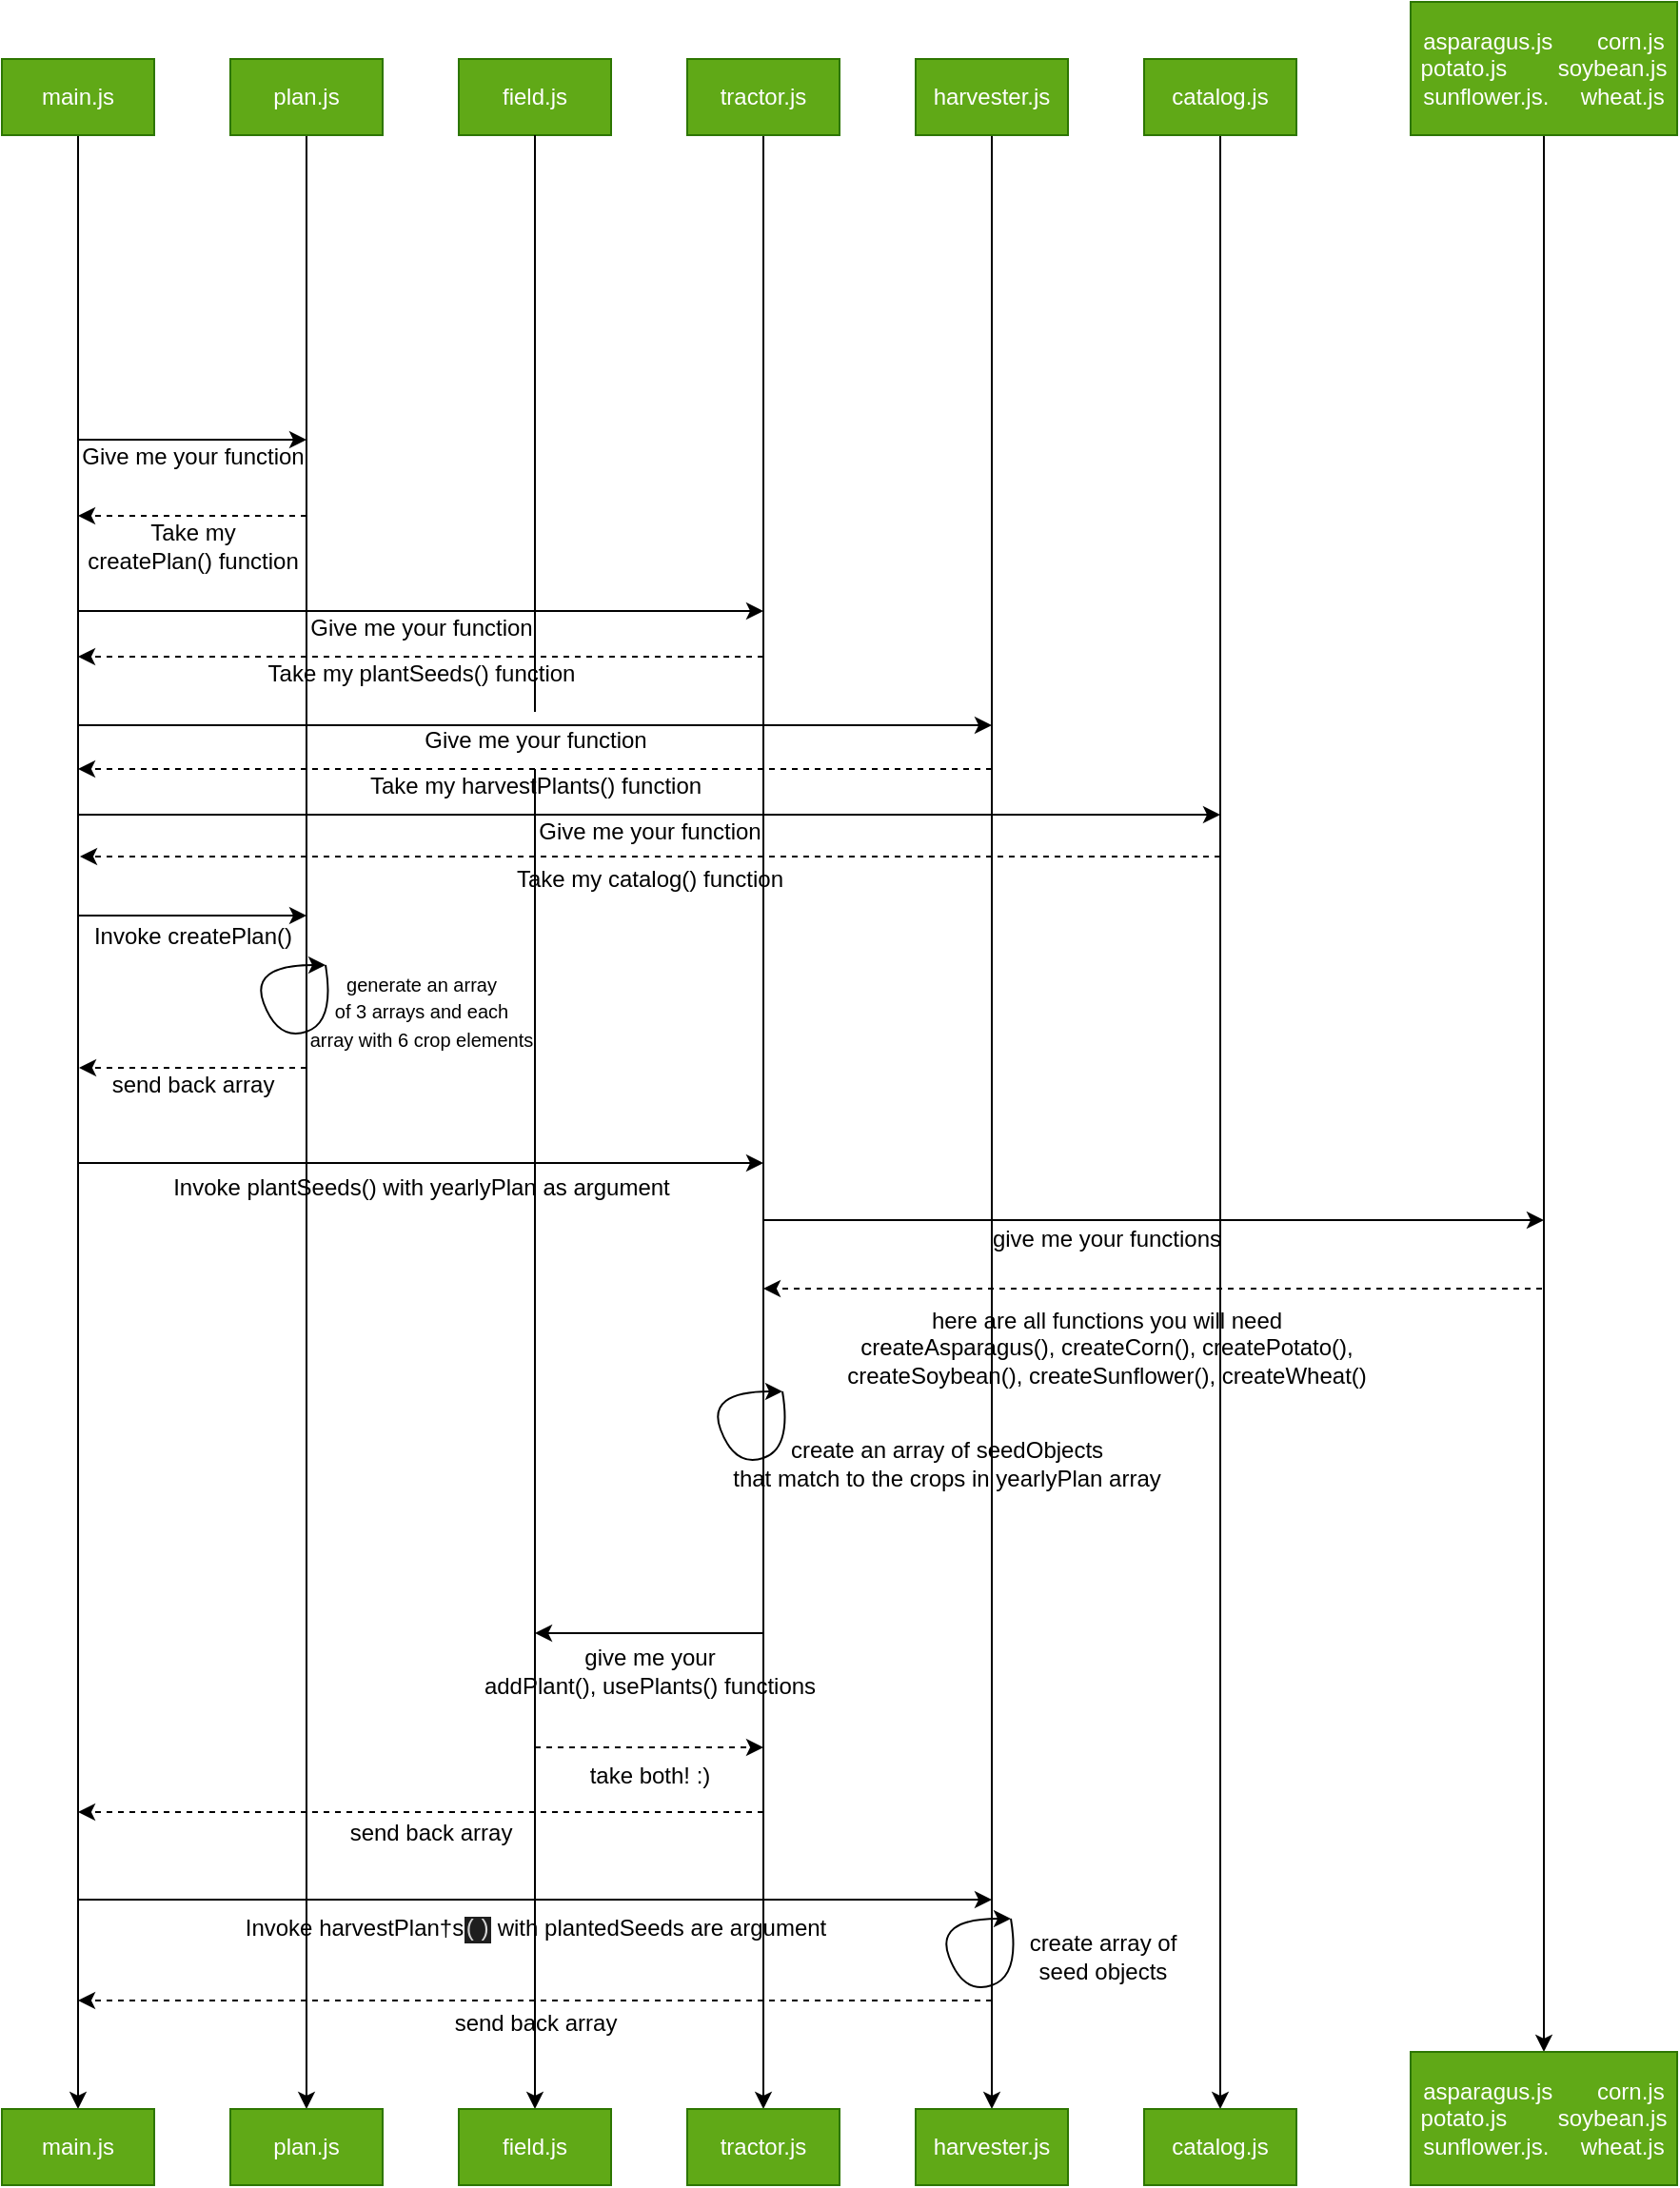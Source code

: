 <mxfile>
    <diagram id="4XpacVrGq-u6J_SQIRO2" name="Page-1">
        <mxGraphModel dx="1669" dy="1332" grid="1" gridSize="10" guides="1" tooltips="1" connect="1" arrows="1" fold="1" page="0" pageScale="1" pageWidth="850" pageHeight="1400" math="0" shadow="0">
            <root>
                <mxCell id="0"/>
                <mxCell id="1" parent="0"/>
                <mxCell id="31" style="edgeStyle=none;html=1;entryX=0.5;entryY=0;entryDx=0;entryDy=0;fontSize=12;" parent="1" source="7" target="22" edge="1">
                    <mxGeometry relative="1" as="geometry">
                        <Array as="points">
                            <mxPoint x="-420" y="-140"/>
                        </Array>
                    </mxGeometry>
                </mxCell>
                <mxCell id="7" value="main.js" style="rounded=0;whiteSpace=wrap;html=1;fillColor=#60a917;fontColor=#ffffff;strokeColor=#2D7600;" parent="1" vertex="1">
                    <mxGeometry x="-460" y="-460" width="80" height="40" as="geometry"/>
                </mxCell>
                <mxCell id="32" style="edgeStyle=none;html=1;fontSize=12;" parent="1" source="8" target="23" edge="1">
                    <mxGeometry relative="1" as="geometry"/>
                </mxCell>
                <mxCell id="8" value="plan.js" style="rounded=0;whiteSpace=wrap;html=1;fillColor=#60a917;fontColor=#ffffff;strokeColor=#2D7600;" parent="1" vertex="1">
                    <mxGeometry x="-340" y="-460" width="80" height="40" as="geometry"/>
                </mxCell>
                <mxCell id="33" style="edgeStyle=none;html=1;entryX=0.5;entryY=0;entryDx=0;entryDy=0;fontSize=12;startArrow=none;" parent="1" source="72" target="24" edge="1">
                    <mxGeometry relative="1" as="geometry"/>
                </mxCell>
                <mxCell id="9" value="field.js" style="rounded=0;whiteSpace=wrap;html=1;fillColor=#60a917;fontColor=#ffffff;strokeColor=#2D7600;" parent="1" vertex="1">
                    <mxGeometry x="-220" y="-460" width="80" height="40" as="geometry"/>
                </mxCell>
                <mxCell id="34" style="edgeStyle=none;html=1;entryX=0.5;entryY=0;entryDx=0;entryDy=0;fontSize=12;" parent="1" source="10" target="25" edge="1">
                    <mxGeometry relative="1" as="geometry"/>
                </mxCell>
                <mxCell id="10" value="tractor.js" style="rounded=0;whiteSpace=wrap;html=1;fillColor=#60a917;fontColor=#ffffff;strokeColor=#2D7600;" parent="1" vertex="1">
                    <mxGeometry x="-100" y="-460" width="80" height="40" as="geometry"/>
                </mxCell>
                <mxCell id="35" style="edgeStyle=none;html=1;entryX=0.5;entryY=0;entryDx=0;entryDy=0;fontSize=12;" parent="1" source="11" target="26" edge="1">
                    <mxGeometry relative="1" as="geometry"/>
                </mxCell>
                <mxCell id="11" value="harvester.js" style="rounded=0;whiteSpace=wrap;html=1;fillColor=#60a917;fontColor=#ffffff;strokeColor=#2D7600;" parent="1" vertex="1">
                    <mxGeometry x="20" y="-460" width="80" height="40" as="geometry"/>
                </mxCell>
                <mxCell id="36" style="edgeStyle=none;html=1;fontSize=12;" parent="1" source="12" target="27" edge="1">
                    <mxGeometry relative="1" as="geometry"/>
                </mxCell>
                <mxCell id="12" value="catalog.js" style="rounded=0;whiteSpace=wrap;html=1;fillColor=#60a917;fontColor=#ffffff;strokeColor=#2D7600;" parent="1" vertex="1">
                    <mxGeometry x="140" y="-460" width="80" height="40" as="geometry"/>
                </mxCell>
                <mxCell id="37" style="edgeStyle=none;html=1;fontSize=12;" parent="1" source="13" target="28" edge="1">
                    <mxGeometry relative="1" as="geometry"/>
                </mxCell>
                <mxCell id="13" value="&lt;font style=&quot;font-size: 12px;&quot;&gt;asparagus.js&amp;nbsp; &amp;nbsp; &amp;nbsp; &amp;nbsp;corn.js&lt;br&gt;potato.js&amp;nbsp; &amp;nbsp; &amp;nbsp; &amp;nbsp; soybean.js&lt;br&gt;sunflower.js.&amp;nbsp; &amp;nbsp; &amp;nbsp;wheat.js&lt;/font&gt;" style="rounded=0;whiteSpace=wrap;html=1;fillColor=#60a917;fontColor=#ffffff;strokeColor=#2D7600;" parent="1" vertex="1">
                    <mxGeometry x="280" y="-490" width="140" height="70" as="geometry"/>
                </mxCell>
                <mxCell id="22" value="main.js" style="rounded=0;whiteSpace=wrap;html=1;fillColor=#60a917;fontColor=#ffffff;strokeColor=#2D7600;" parent="1" vertex="1">
                    <mxGeometry x="-460" y="617" width="80" height="40" as="geometry"/>
                </mxCell>
                <mxCell id="23" value="plan.js" style="rounded=0;whiteSpace=wrap;html=1;fillColor=#60a917;fontColor=#ffffff;strokeColor=#2D7600;" parent="1" vertex="1">
                    <mxGeometry x="-340" y="617" width="80" height="40" as="geometry"/>
                </mxCell>
                <mxCell id="24" value="field.js" style="rounded=0;whiteSpace=wrap;html=1;fillColor=#60a917;fontColor=#ffffff;strokeColor=#2D7600;" parent="1" vertex="1">
                    <mxGeometry x="-220" y="617" width="80" height="40" as="geometry"/>
                </mxCell>
                <mxCell id="25" value="tractor.js" style="rounded=0;whiteSpace=wrap;html=1;fillColor=#60a917;fontColor=#ffffff;strokeColor=#2D7600;" parent="1" vertex="1">
                    <mxGeometry x="-100" y="617" width="80" height="40" as="geometry"/>
                </mxCell>
                <mxCell id="26" value="harvester.js" style="rounded=0;whiteSpace=wrap;html=1;fillColor=#60a917;fontColor=#ffffff;strokeColor=#2D7600;" parent="1" vertex="1">
                    <mxGeometry x="20" y="617" width="80" height="40" as="geometry"/>
                </mxCell>
                <mxCell id="27" value="catalog.js" style="rounded=0;whiteSpace=wrap;html=1;fillColor=#60a917;fontColor=#ffffff;strokeColor=#2D7600;" parent="1" vertex="1">
                    <mxGeometry x="140" y="617" width="80" height="40" as="geometry"/>
                </mxCell>
                <mxCell id="28" value="&lt;font style=&quot;font-size: 12px;&quot;&gt;asparagus.js&amp;nbsp; &amp;nbsp; &amp;nbsp; &amp;nbsp;corn.js&lt;br&gt;potato.js&amp;nbsp; &amp;nbsp; &amp;nbsp; &amp;nbsp; soybean.js&lt;br&gt;sunflower.js.&amp;nbsp; &amp;nbsp; &amp;nbsp;wheat.js&lt;/font&gt;" style="rounded=0;whiteSpace=wrap;html=1;fillColor=#60a917;fontColor=#ffffff;strokeColor=#2D7600;" parent="1" vertex="1">
                    <mxGeometry x="280" y="587" width="140" height="70" as="geometry"/>
                </mxCell>
                <mxCell id="60" value="" style="endArrow=classic;html=1;fontSize=12;" parent="1" edge="1">
                    <mxGeometry width="50" height="50" relative="1" as="geometry">
                        <mxPoint x="-420" y="-260" as="sourcePoint"/>
                        <mxPoint x="-300" y="-260" as="targetPoint"/>
                    </mxGeometry>
                </mxCell>
                <mxCell id="62" value="Give me your function" style="text;html=1;align=center;verticalAlign=middle;resizable=0;points=[];autosize=1;strokeColor=none;fillColor=none;fontSize=12;" parent="1" vertex="1">
                    <mxGeometry x="-430" y="-266" width="140" height="30" as="geometry"/>
                </mxCell>
                <mxCell id="64" value="" style="endArrow=classic;dashed=1;html=1;fontSize=12;" parent="1" edge="1">
                    <mxGeometry width="50" height="50" relative="1" as="geometry">
                        <mxPoint x="-300" y="-220" as="sourcePoint"/>
                        <mxPoint x="-420" y="-220" as="targetPoint"/>
                    </mxGeometry>
                </mxCell>
                <mxCell id="65" value="Take my &lt;br&gt;createPlan() function" style="text;html=1;align=center;verticalAlign=middle;resizable=0;points=[];autosize=1;strokeColor=none;fillColor=none;fontSize=12;" parent="1" vertex="1">
                    <mxGeometry x="-425" y="-224" width="130" height="40" as="geometry"/>
                </mxCell>
                <mxCell id="66" value="Give me your function" style="text;html=1;align=center;verticalAlign=middle;resizable=0;points=[];autosize=1;strokeColor=none;fillColor=none;fontSize=12;" parent="1" vertex="1">
                    <mxGeometry x="-310" y="-176" width="140" height="30" as="geometry"/>
                </mxCell>
                <mxCell id="67" value="" style="endArrow=classic;html=1;" parent="1" edge="1">
                    <mxGeometry width="50" height="50" relative="1" as="geometry">
                        <mxPoint x="-420" y="-170" as="sourcePoint"/>
                        <mxPoint x="-60" y="-170" as="targetPoint"/>
                    </mxGeometry>
                </mxCell>
                <mxCell id="68" value="" style="endArrow=classic;dashed=1;html=1;fontSize=12;" parent="1" edge="1">
                    <mxGeometry width="50" height="50" relative="1" as="geometry">
                        <mxPoint x="-60" y="-146" as="sourcePoint"/>
                        <mxPoint x="-420" y="-146" as="targetPoint"/>
                    </mxGeometry>
                </mxCell>
                <mxCell id="69" value="Take my plantSeeds() function" style="text;html=1;align=center;verticalAlign=middle;resizable=0;points=[];autosize=1;strokeColor=none;fillColor=none;fontSize=12;" parent="1" vertex="1">
                    <mxGeometry x="-330" y="-152" width="180" height="30" as="geometry"/>
                </mxCell>
                <mxCell id="71" value="" style="endArrow=classic;html=1;" parent="1" edge="1">
                    <mxGeometry width="50" height="50" relative="1" as="geometry">
                        <mxPoint x="-420" y="-110" as="sourcePoint"/>
                        <mxPoint x="60" y="-110" as="targetPoint"/>
                    </mxGeometry>
                </mxCell>
                <mxCell id="73" value="" style="endArrow=classic;dashed=1;html=1;fontSize=12;" parent="1" edge="1">
                    <mxGeometry width="50" height="50" relative="1" as="geometry">
                        <mxPoint x="60" y="-87" as="sourcePoint"/>
                        <mxPoint x="-420" y="-87" as="targetPoint"/>
                    </mxGeometry>
                </mxCell>
                <mxCell id="74" value="Take my harvestPlants() function" style="text;html=1;align=center;verticalAlign=middle;resizable=0;points=[];autosize=1;strokeColor=none;fillColor=none;fontSize=12;" parent="1" vertex="1">
                    <mxGeometry x="-280" y="-93" width="200" height="30" as="geometry"/>
                </mxCell>
                <mxCell id="75" value="" style="edgeStyle=none;html=1;entryX=0.5;entryY=0;entryDx=0;entryDy=0;fontSize=12;endArrow=none;" parent="1" source="9" target="72" edge="1">
                    <mxGeometry relative="1" as="geometry">
                        <mxPoint x="-180" y="-420" as="sourcePoint"/>
                        <mxPoint x="-180" y="170" as="targetPoint"/>
                    </mxGeometry>
                </mxCell>
                <mxCell id="72" value="Give me your function" style="text;html=1;align=center;verticalAlign=middle;resizable=0;points=[];autosize=1;strokeColor=none;fillColor=none;fontSize=12;" parent="1" vertex="1">
                    <mxGeometry x="-250" y="-117" width="140" height="30" as="geometry"/>
                </mxCell>
                <mxCell id="77" value="" style="endArrow=classic;html=1;" parent="1" edge="1">
                    <mxGeometry width="50" height="50" relative="1" as="geometry">
                        <mxPoint x="-420" y="-63" as="sourcePoint"/>
                        <mxPoint x="180" y="-63" as="targetPoint"/>
                    </mxGeometry>
                </mxCell>
                <mxCell id="78" value="Give me your function" style="text;html=1;align=center;verticalAlign=middle;resizable=0;points=[];autosize=1;strokeColor=none;fillColor=none;fontSize=12;" parent="1" vertex="1">
                    <mxGeometry x="-190" y="-69" width="140" height="30" as="geometry"/>
                </mxCell>
                <mxCell id="79" value="" style="endArrow=classic;dashed=1;html=1;fontSize=12;" parent="1" edge="1">
                    <mxGeometry width="50" height="50" relative="1" as="geometry">
                        <mxPoint x="180" y="-41" as="sourcePoint"/>
                        <mxPoint x="-419" y="-41" as="targetPoint"/>
                    </mxGeometry>
                </mxCell>
                <mxCell id="80" value="Take my catalog() function" style="text;html=1;align=center;verticalAlign=middle;resizable=0;points=[];autosize=1;strokeColor=none;fillColor=none;fontSize=12;" parent="1" vertex="1">
                    <mxGeometry x="-200" y="-44" width="160" height="30" as="geometry"/>
                </mxCell>
                <mxCell id="83" value="" style="endArrow=classic;html=1;" parent="1" edge="1">
                    <mxGeometry width="50" height="50" relative="1" as="geometry">
                        <mxPoint x="-420" y="-10" as="sourcePoint"/>
                        <mxPoint x="-300" y="-10" as="targetPoint"/>
                    </mxGeometry>
                </mxCell>
                <mxCell id="84" value="Invoke createPlan()" style="text;html=1;align=center;verticalAlign=middle;resizable=0;points=[];autosize=1;strokeColor=none;fillColor=none;" parent="1" vertex="1">
                    <mxGeometry x="-425" y="-14" width="130" height="30" as="geometry"/>
                </mxCell>
                <mxCell id="86" value="" style="curved=1;endArrow=classic;html=1;" parent="1" edge="1">
                    <mxGeometry width="50" height="50" relative="1" as="geometry">
                        <mxPoint x="-290" y="16" as="sourcePoint"/>
                        <mxPoint x="-290" y="16" as="targetPoint"/>
                        <Array as="points">
                            <mxPoint x="-285" y="46"/>
                            <mxPoint x="-315" y="56"/>
                            <mxPoint x="-330" y="16"/>
                        </Array>
                    </mxGeometry>
                </mxCell>
                <mxCell id="87" value="&lt;font style=&quot;font-size: 10px;&quot;&gt;generate an array &lt;br&gt;of 3 arrays and each &lt;br&gt;array with 6 crop elements&lt;/font&gt;" style="text;html=1;align=center;verticalAlign=middle;resizable=0;points=[];autosize=1;strokeColor=none;fillColor=none;" parent="1" vertex="1">
                    <mxGeometry x="-310" y="10" width="140" height="60" as="geometry"/>
                </mxCell>
                <mxCell id="88" value="" style="endArrow=classic;dashed=1;html=1;fontSize=12;" parent="1" edge="1">
                    <mxGeometry width="50" height="50" relative="1" as="geometry">
                        <mxPoint x="-300" y="70" as="sourcePoint"/>
                        <mxPoint x="-419.5" y="70" as="targetPoint"/>
                    </mxGeometry>
                </mxCell>
                <mxCell id="89" value="&lt;font style=&quot;font-size: 12px;&quot;&gt;send back array&lt;/font&gt;" style="text;html=1;align=center;verticalAlign=middle;resizable=0;points=[];autosize=1;strokeColor=none;fillColor=none;fontSize=10;" parent="1" vertex="1">
                    <mxGeometry x="-415" y="64" width="110" height="30" as="geometry"/>
                </mxCell>
                <mxCell id="91" value="" style="endArrow=classic;html=1;fontSize=12;" parent="1" edge="1">
                    <mxGeometry width="50" height="50" relative="1" as="geometry">
                        <mxPoint x="-420" y="120" as="sourcePoint"/>
                        <mxPoint x="-60" y="120" as="targetPoint"/>
                    </mxGeometry>
                </mxCell>
                <mxCell id="92" value="Invoke plantSeeds() with yearlyPlan as argument" style="text;html=1;align=center;verticalAlign=middle;resizable=0;points=[];autosize=1;strokeColor=none;fillColor=none;" parent="1" vertex="1">
                    <mxGeometry x="-380" y="118" width="280" height="30" as="geometry"/>
                </mxCell>
                <mxCell id="93" value="" style="curved=1;endArrow=classic;html=1;" parent="1" edge="1">
                    <mxGeometry width="50" height="50" relative="1" as="geometry">
                        <mxPoint x="70" y="517" as="sourcePoint"/>
                        <mxPoint x="70" y="517" as="targetPoint"/>
                        <Array as="points">
                            <mxPoint x="75" y="547"/>
                            <mxPoint x="45" y="557"/>
                            <mxPoint x="30" y="517"/>
                        </Array>
                    </mxGeometry>
                </mxCell>
                <mxCell id="97" value="" style="endArrow=classic;html=1;fontSize=12;" parent="1" edge="1">
                    <mxGeometry width="50" height="50" relative="1" as="geometry">
                        <mxPoint x="-60" y="150" as="sourcePoint"/>
                        <mxPoint x="350" y="150" as="targetPoint"/>
                    </mxGeometry>
                </mxCell>
                <mxCell id="98" value="give me your functions" style="text;html=1;align=center;verticalAlign=middle;resizable=0;points=[];autosize=1;strokeColor=none;fillColor=none;fontSize=12;" parent="1" vertex="1">
                    <mxGeometry x="50" y="145" width="140" height="30" as="geometry"/>
                </mxCell>
                <mxCell id="99" value="" style="endArrow=classic;dashed=1;html=1;fontSize=12;" parent="1" edge="1">
                    <mxGeometry width="50" height="50" relative="1" as="geometry">
                        <mxPoint x="349" y="186" as="sourcePoint"/>
                        <mxPoint x="-60" y="186" as="targetPoint"/>
                    </mxGeometry>
                </mxCell>
                <mxCell id="100" value="here are all functions you will need&lt;br&gt;createAsparagus(), createCorn(), createPotato(),&lt;br&gt;createSoybean(), createSunflower(), createWheat()" style="text;html=1;align=center;verticalAlign=middle;resizable=0;points=[];autosize=1;strokeColor=none;fillColor=none;fontSize=12;" parent="1" vertex="1">
                    <mxGeometry x="-30" y="187" width="300" height="60" as="geometry"/>
                </mxCell>
                <mxCell id="101" value="" style="endArrow=classic;html=1;fontSize=12;" parent="1" edge="1">
                    <mxGeometry width="50" height="50" relative="1" as="geometry">
                        <mxPoint x="-60" y="367" as="sourcePoint"/>
                        <mxPoint x="-180" y="367" as="targetPoint"/>
                    </mxGeometry>
                </mxCell>
                <mxCell id="102" value="give me your &lt;br&gt;addPlant(), usePlants() functions" style="text;html=1;align=center;verticalAlign=middle;resizable=0;points=[];autosize=1;strokeColor=none;fillColor=none;fontSize=12;" parent="1" vertex="1">
                    <mxGeometry x="-220" y="367" width="200" height="40" as="geometry"/>
                </mxCell>
                <mxCell id="103" value="" style="endArrow=classic;dashed=1;html=1;fontSize=12;" parent="1" edge="1">
                    <mxGeometry width="50" height="50" relative="1" as="geometry">
                        <mxPoint x="-180" y="427" as="sourcePoint"/>
                        <mxPoint x="-60" y="427" as="targetPoint"/>
                    </mxGeometry>
                </mxCell>
                <mxCell id="104" value="take both! :)" style="text;html=1;align=center;verticalAlign=middle;resizable=0;points=[];autosize=1;strokeColor=none;fillColor=none;fontSize=12;" parent="1" vertex="1">
                    <mxGeometry x="-165" y="427" width="90" height="30" as="geometry"/>
                </mxCell>
                <mxCell id="105" value="" style="endArrow=classic;dashed=1;html=1;fontSize=12;" parent="1" edge="1">
                    <mxGeometry width="50" height="50" relative="1" as="geometry">
                        <mxPoint x="-60" y="461" as="sourcePoint"/>
                        <mxPoint x="-420" y="461" as="targetPoint"/>
                    </mxGeometry>
                </mxCell>
                <mxCell id="108" value="send back array" style="text;html=1;align=center;verticalAlign=middle;resizable=0;points=[];autosize=1;strokeColor=none;fillColor=none;fontSize=12;" parent="1" vertex="1">
                    <mxGeometry x="-290" y="457" width="110" height="30" as="geometry"/>
                </mxCell>
                <mxCell id="109" value="" style="endArrow=classic;html=1;fontSize=12;" parent="1" edge="1">
                    <mxGeometry width="50" height="50" relative="1" as="geometry">
                        <mxPoint x="-420" y="507" as="sourcePoint"/>
                        <mxPoint x="60" y="507" as="targetPoint"/>
                    </mxGeometry>
                </mxCell>
                <mxCell id="110" value="Invoke harvestPlan†s&lt;span style=&quot;background-color: rgb(30, 30, 30); color: rgb(212, 212, 212); font-family: Menlo, Monaco, &amp;quot;Courier New&amp;quot;, monospace;&quot;&gt;(&lt;/span&gt;&lt;span style=&quot;background-color: rgb(30, 30, 30); color: rgb(212, 212, 212); font-family: Menlo, Monaco, &amp;quot;Courier New&amp;quot;, monospace;&quot;&gt;)&lt;/span&gt;&lt;span style=&quot;background-color: initial;&quot;&gt;&amp;nbsp;with plantedSeeds are argument&lt;/span&gt;" style="text;html=1;align=center;verticalAlign=middle;resizable=0;points=[];autosize=1;strokeColor=none;fillColor=none;fontSize=12;" parent="1" vertex="1">
                    <mxGeometry x="-345" y="507" width="330" height="30" as="geometry"/>
                </mxCell>
                <mxCell id="111" value="" style="endArrow=classic;dashed=1;html=1;fontSize=12;" parent="1" edge="1">
                    <mxGeometry width="50" height="50" relative="1" as="geometry">
                        <mxPoint x="60" y="560" as="sourcePoint"/>
                        <mxPoint x="-420" y="560" as="targetPoint"/>
                    </mxGeometry>
                </mxCell>
                <mxCell id="112" value="create array of &lt;br&gt;seed objects" style="text;html=1;align=center;verticalAlign=middle;resizable=0;points=[];autosize=1;strokeColor=none;fillColor=none;fontSize=12;" parent="1" vertex="1">
                    <mxGeometry x="68" y="517" width="100" height="40" as="geometry"/>
                </mxCell>
                <mxCell id="113" value="send back array" style="text;html=1;align=center;verticalAlign=middle;resizable=0;points=[];autosize=1;strokeColor=none;fillColor=none;fontSize=12;" parent="1" vertex="1">
                    <mxGeometry x="-235" y="557" width="110" height="30" as="geometry"/>
                </mxCell>
                <mxCell id="116" value="" style="curved=1;endArrow=classic;html=1;" parent="1" edge="1">
                    <mxGeometry width="50" height="50" relative="1" as="geometry">
                        <mxPoint x="-50" y="240" as="sourcePoint"/>
                        <mxPoint x="-50" y="240" as="targetPoint"/>
                        <Array as="points">
                            <mxPoint x="-45" y="270"/>
                            <mxPoint x="-75" y="280"/>
                            <mxPoint x="-90" y="240"/>
                        </Array>
                    </mxGeometry>
                </mxCell>
                <mxCell id="117" value="create an array of seedObjects&lt;br&gt;that match to the crops in yearlyPlan array" style="text;html=1;align=center;verticalAlign=middle;resizable=0;points=[];autosize=1;strokeColor=none;fillColor=none;" parent="1" vertex="1">
                    <mxGeometry x="-89" y="258" width="250" height="40" as="geometry"/>
                </mxCell>
            </root>
        </mxGraphModel>
    </diagram>
</mxfile>